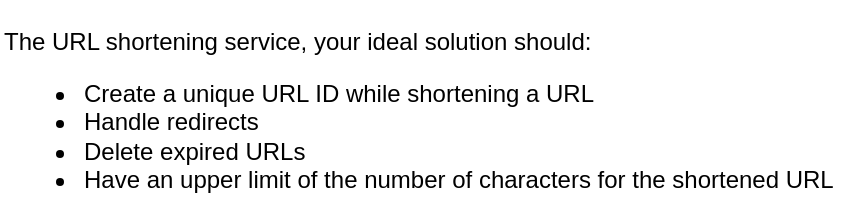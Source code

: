 <mxfile version="16.0.2" type="device"><diagram id="P7eOwTe7-DOv3V2YZZy2" name="Page-1"><mxGraphModel dx="1038" dy="659" grid="1" gridSize="10" guides="1" tooltips="1" connect="1" arrows="1" fold="1" page="1" pageScale="1" pageWidth="850" pageHeight="1100" math="0" shadow="0"><root><mxCell id="0"/><mxCell id="1" parent="0"/><mxCell id="WhrfN8VhH0W89ZRgVXPl-1" value="&lt;p&gt;The URL shortening service, your ideal solution should:&lt;/p&gt;&lt;ul&gt;&lt;li&gt;Create a unique URL ID while shortening a URL&lt;/li&gt;&lt;li&gt;Handle redirects&lt;/li&gt;&lt;li&gt;Delete expired URLs&lt;/li&gt;&lt;li&gt;Have an upper limit of the number of characters for the shortened URL&lt;/li&gt;&lt;/ul&gt;" style="text;html=1;align=left;verticalAlign=middle;resizable=0;points=[];autosize=1;strokeColor=none;fillColor=none;" vertex="1" parent="1"><mxGeometry x="10" y="45" width="430" height="110" as="geometry"/></mxCell></root></mxGraphModel></diagram></mxfile>